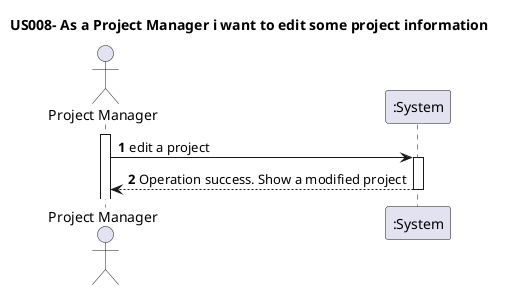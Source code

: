 @startuml
'https://plantuml.com/sequence-diagram

title US008- As a Project Manager i want to edit some project information

autoactivate on
autonumber

actor "Project Manager" as User
participant ":System" as System

activate User

User -> System: edit a project
System --> User: Operation success. Show a modified project

@enduml